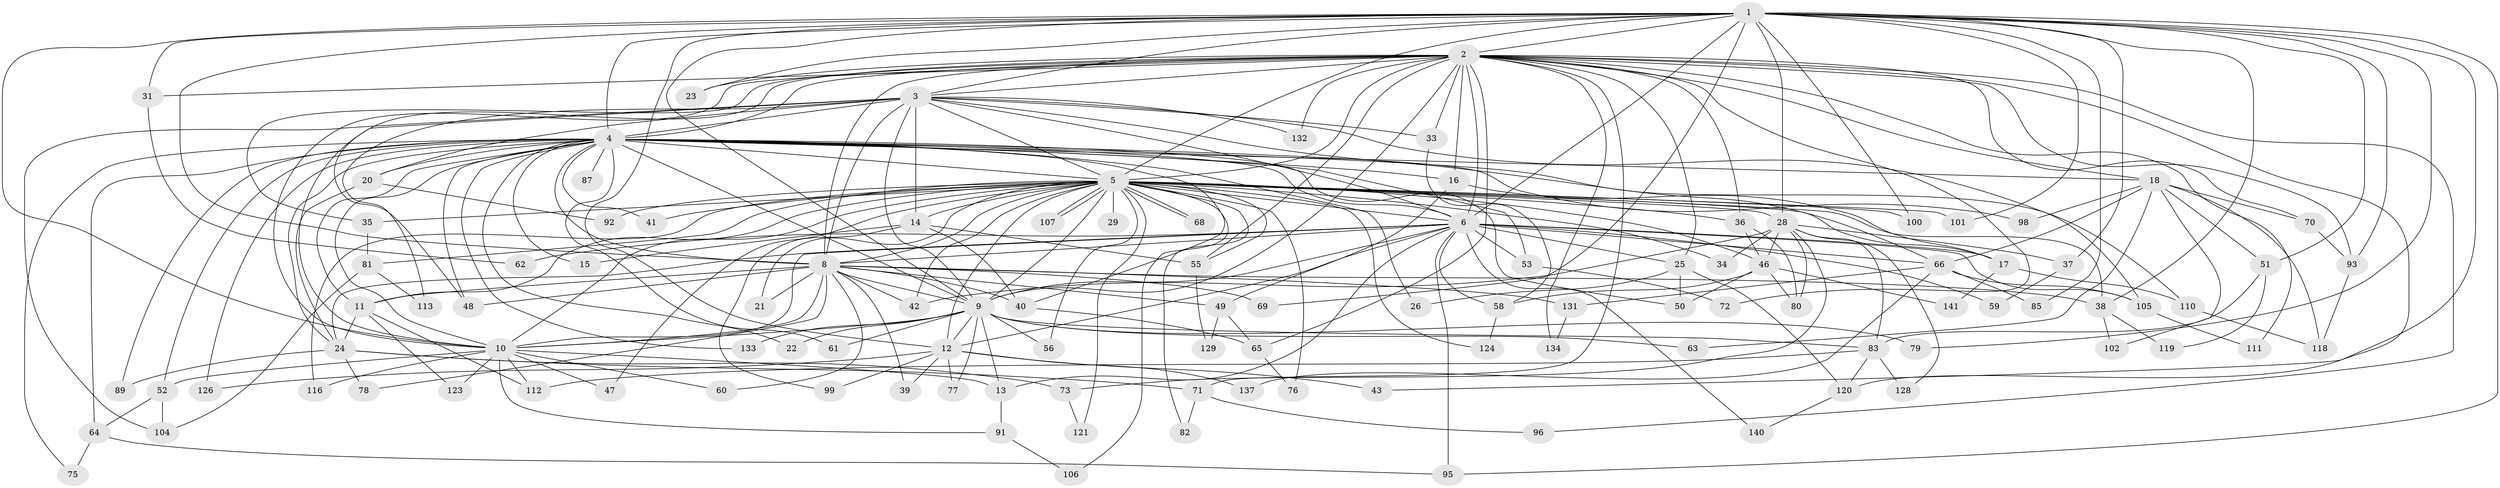 // original degree distribution, {24: 0.0070921985815602835, 30: 0.0070921985815602835, 17: 0.0070921985815602835, 21: 0.014184397163120567, 39: 0.0070921985815602835, 23: 0.0070921985815602835, 22: 0.0070921985815602835, 20: 0.0070921985815602835, 18: 0.0070921985815602835, 4: 0.1773049645390071, 9: 0.014184397163120567, 6: 0.02127659574468085, 2: 0.5390070921985816, 5: 0.028368794326241134, 11: 0.0070921985815602835, 3: 0.14184397163120568}
// Generated by graph-tools (version 1.1) at 2025/10/02/27/25 16:10:59]
// undirected, 110 vertices, 262 edges
graph export_dot {
graph [start="1"]
  node [color=gray90,style=filled];
  1 [super="+90"];
  2 [super="+57"];
  3 [super="+135"];
  4 [super="+7"];
  5 [super="+19"];
  6 [super="+94"];
  8 [super="+115"];
  9 [super="+27"];
  10 [super="+127"];
  11 [super="+74"];
  12 [super="+30"];
  13 [super="+32"];
  14 [super="+45"];
  15;
  16;
  17;
  18;
  20;
  21;
  22;
  23;
  24 [super="+44"];
  25;
  26;
  28 [super="+54"];
  29;
  31;
  33;
  34;
  35;
  36;
  37 [super="+108"];
  38 [super="+103"];
  39;
  40;
  41;
  42;
  43;
  46 [super="+109"];
  47;
  48 [super="+88"];
  49;
  50 [super="+130"];
  51;
  52;
  53;
  55 [super="+84"];
  56;
  58 [super="+114"];
  59;
  60;
  61;
  62;
  63;
  64;
  65 [super="+67"];
  66 [super="+86"];
  68;
  69;
  70 [super="+97"];
  71;
  72;
  73;
  75;
  76;
  77;
  78;
  79;
  80 [super="+122"];
  81;
  82;
  83 [super="+117"];
  85;
  87;
  89;
  91;
  92;
  93;
  95 [super="+139"];
  96;
  98;
  99;
  100;
  101;
  102;
  104;
  105 [super="+125"];
  106;
  107;
  110;
  111;
  112;
  113;
  116;
  118 [super="+138"];
  119;
  120 [super="+136"];
  121;
  123;
  124;
  126;
  128;
  129;
  131;
  132;
  133;
  134;
  137;
  140;
  141;
  1 -- 2;
  1 -- 3;
  1 -- 4 [weight=2];
  1 -- 5;
  1 -- 6;
  1 -- 8;
  1 -- 9;
  1 -- 10;
  1 -- 23;
  1 -- 28;
  1 -- 31;
  1 -- 37;
  1 -- 38;
  1 -- 43;
  1 -- 51;
  1 -- 69;
  1 -- 79;
  1 -- 85;
  1 -- 93;
  1 -- 95;
  1 -- 100;
  1 -- 101;
  1 -- 12;
  2 -- 3;
  2 -- 4 [weight=3];
  2 -- 5;
  2 -- 6 [weight=2];
  2 -- 8;
  2 -- 9;
  2 -- 10;
  2 -- 16;
  2 -- 18;
  2 -- 23;
  2 -- 25;
  2 -- 31;
  2 -- 33;
  2 -- 35;
  2 -- 36;
  2 -- 55;
  2 -- 65;
  2 -- 70;
  2 -- 71;
  2 -- 72;
  2 -- 93;
  2 -- 96;
  2 -- 120;
  2 -- 132;
  2 -- 134;
  2 -- 111;
  2 -- 48;
  3 -- 4 [weight=2];
  3 -- 5;
  3 -- 6;
  3 -- 8;
  3 -- 9;
  3 -- 10;
  3 -- 14;
  3 -- 20;
  3 -- 33;
  3 -- 66;
  3 -- 113;
  3 -- 132;
  3 -- 104;
  3 -- 105;
  4 -- 5 [weight=2];
  4 -- 6 [weight=2];
  4 -- 8 [weight=2];
  4 -- 9 [weight=2];
  4 -- 10 [weight=2];
  4 -- 18;
  4 -- 20;
  4 -- 41;
  4 -- 48;
  4 -- 50;
  4 -- 52;
  4 -- 53;
  4 -- 64;
  4 -- 98;
  4 -- 110;
  4 -- 126;
  4 -- 133;
  4 -- 11;
  4 -- 75;
  4 -- 15;
  4 -- 16;
  4 -- 22;
  4 -- 87;
  4 -- 24;
  4 -- 89;
  4 -- 26;
  4 -- 40;
  4 -- 61;
  5 -- 6;
  5 -- 8;
  5 -- 9;
  5 -- 10;
  5 -- 11;
  5 -- 12;
  5 -- 14;
  5 -- 21;
  5 -- 28;
  5 -- 29 [weight=2];
  5 -- 35;
  5 -- 36;
  5 -- 41;
  5 -- 42;
  5 -- 46;
  5 -- 47;
  5 -- 56;
  5 -- 68;
  5 -- 68;
  5 -- 76;
  5 -- 81;
  5 -- 82;
  5 -- 92;
  5 -- 100;
  5 -- 101;
  5 -- 106;
  5 -- 107;
  5 -- 107;
  5 -- 116;
  5 -- 121;
  5 -- 124;
  5 -- 38;
  5 -- 17;
  5 -- 34;
  5 -- 55;
  6 -- 8;
  6 -- 9;
  6 -- 10;
  6 -- 13;
  6 -- 17;
  6 -- 25;
  6 -- 53;
  6 -- 58;
  6 -- 59;
  6 -- 62;
  6 -- 95;
  6 -- 105;
  6 -- 140;
  6 -- 24;
  6 -- 66;
  6 -- 12;
  8 -- 9;
  8 -- 10;
  8 -- 21;
  8 -- 38;
  8 -- 39;
  8 -- 40;
  8 -- 42;
  8 -- 48;
  8 -- 49;
  8 -- 60;
  8 -- 69;
  8 -- 78;
  8 -- 131;
  8 -- 11;
  9 -- 10 [weight=2];
  9 -- 12;
  9 -- 13;
  9 -- 22;
  9 -- 56;
  9 -- 61;
  9 -- 63;
  9 -- 77;
  9 -- 79;
  9 -- 83;
  9 -- 133;
  10 -- 47;
  10 -- 52;
  10 -- 60;
  10 -- 91;
  10 -- 116;
  10 -- 123;
  10 -- 112;
  10 -- 13;
  11 -- 24;
  11 -- 123;
  11 -- 112;
  12 -- 39;
  12 -- 43;
  12 -- 77;
  12 -- 99;
  12 -- 137;
  12 -- 126;
  13 -- 91;
  14 -- 15;
  14 -- 55;
  14 -- 99;
  14 -- 40;
  16 -- 17;
  16 -- 49;
  17 -- 110;
  17 -- 141;
  18 -- 51;
  18 -- 63;
  18 -- 66;
  18 -- 70;
  18 -- 98;
  18 -- 102;
  18 -- 118;
  20 -- 24;
  20 -- 92;
  24 -- 89;
  24 -- 71;
  24 -- 73;
  24 -- 78;
  25 -- 26;
  25 -- 120;
  25 -- 50;
  28 -- 34;
  28 -- 37 [weight=2];
  28 -- 73;
  28 -- 80;
  28 -- 128;
  28 -- 46;
  28 -- 83;
  28 -- 42;
  31 -- 62;
  33 -- 58;
  35 -- 81;
  36 -- 46;
  36 -- 80;
  37 -- 59;
  38 -- 102;
  38 -- 119;
  40 -- 65;
  46 -- 50;
  46 -- 58;
  46 -- 141;
  46 -- 80;
  49 -- 129;
  49 -- 65;
  51 -- 83;
  51 -- 119;
  52 -- 64;
  52 -- 104;
  53 -- 72;
  55 -- 129;
  58 -- 124;
  64 -- 75;
  64 -- 95;
  65 -- 76;
  66 -- 85;
  66 -- 131;
  66 -- 105;
  66 -- 137;
  70 -- 93;
  71 -- 82;
  71 -- 96;
  73 -- 121;
  81 -- 104;
  81 -- 113;
  83 -- 112;
  83 -- 128;
  83 -- 120;
  91 -- 106;
  93 -- 118;
  105 -- 111;
  110 -- 118;
  120 -- 140;
  131 -- 134;
}
